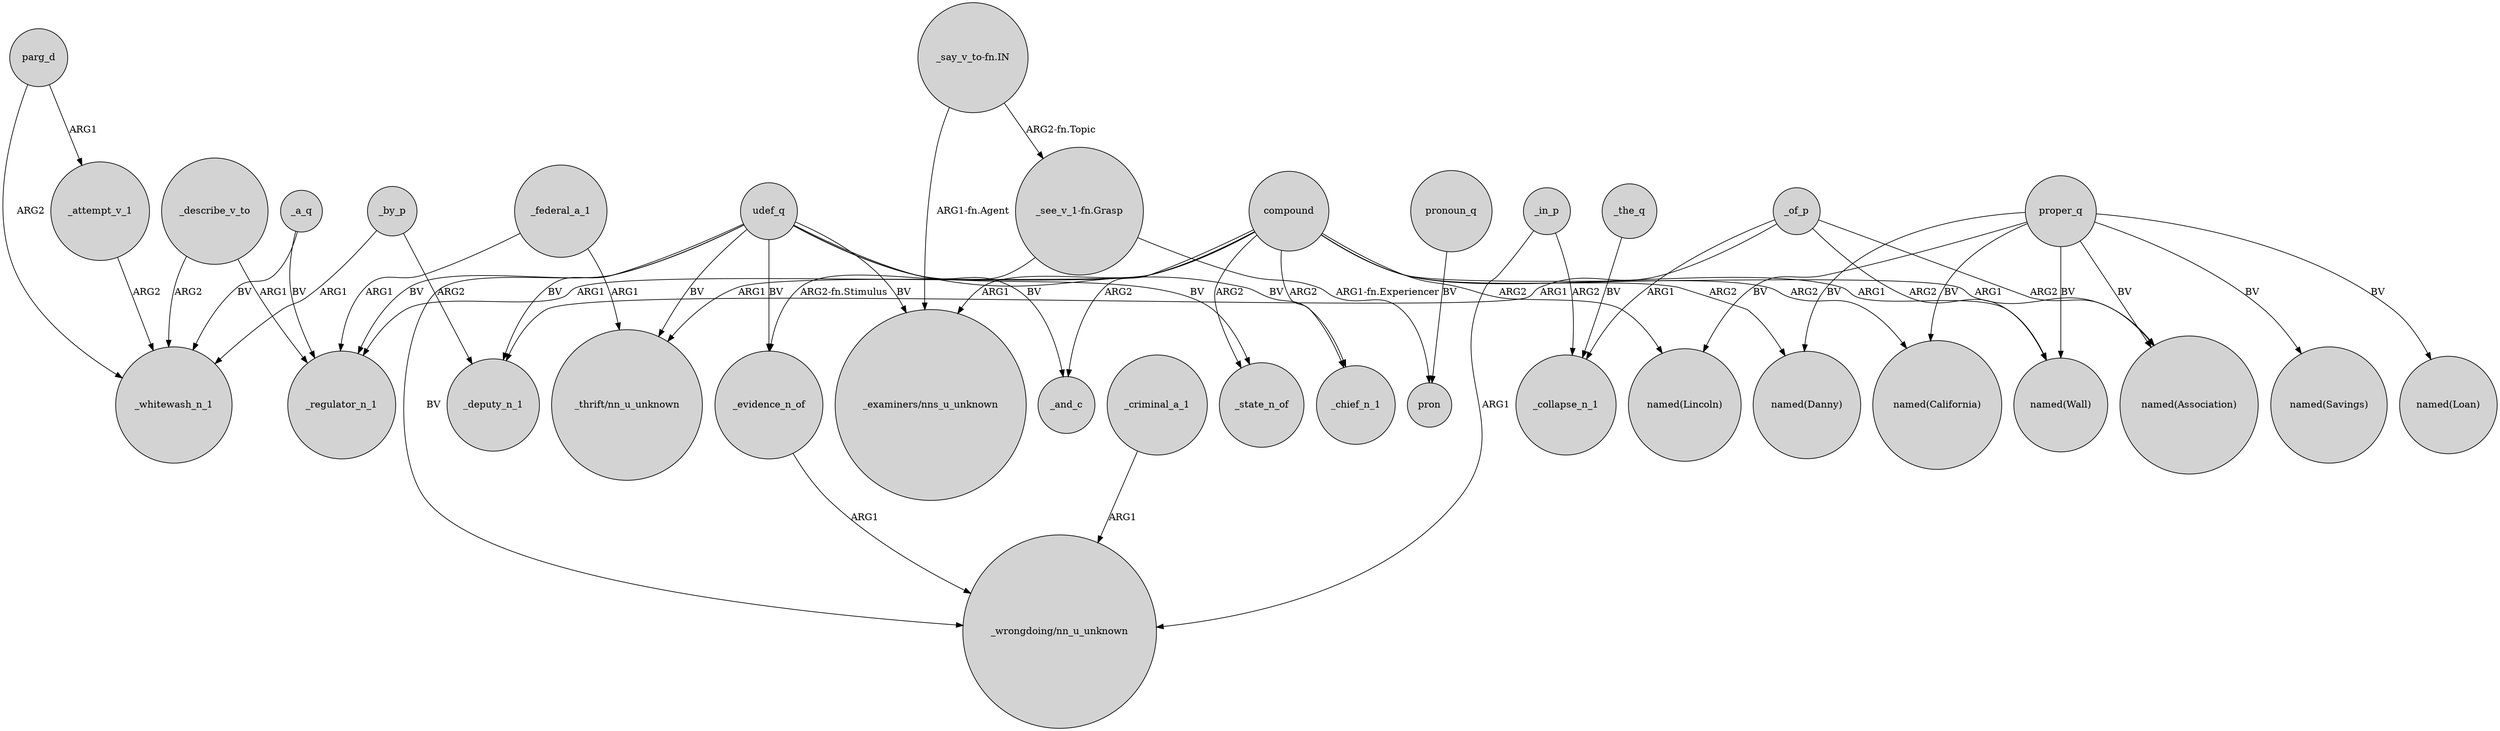 digraph {
	node [shape=circle style=filled]
	_of_p -> "named(Wall)" [label=ARG2]
	parg_d -> _whitewash_n_1 [label=ARG2]
	_attempt_v_1 -> _whitewash_n_1 [label=ARG2]
	_federal_a_1 -> _regulator_n_1 [label=ARG1]
	_the_q -> _collapse_n_1 [label=BV]
	compound -> "named(Lincoln)" [label=ARG2]
	_of_p -> _deputy_n_1 [label=ARG1]
	proper_q -> "named(Wall)" [label=BV]
	udef_q -> "_examiners/nns_u_unknown" [label=BV]
	udef_q -> _state_n_of [label=BV]
	"_see_v_1-fn.Grasp" -> _evidence_n_of [label="ARG2-fn.Stimulus"]
	_a_q -> _regulator_n_1 [label=BV]
	proper_q -> "named(California)" [label=BV]
	udef_q -> _evidence_n_of [label=BV]
	compound -> _state_n_of [label=ARG2]
	"_say_v_to-fn.IN" -> "_see_v_1-fn.Grasp" [label="ARG2-fn.Topic"]
	_evidence_n_of -> "_wrongdoing/nn_u_unknown" [label=ARG1]
	_describe_v_to -> _regulator_n_1 [label=ARG1]
	compound -> "named(Wall)" [label=ARG1]
	compound -> _chief_n_1 [label=ARG2]
	proper_q -> "named(Lincoln)" [label=BV]
	pronoun_q -> pron [label=BV]
	_federal_a_1 -> "_thrift/nn_u_unknown" [label=ARG1]
	compound -> _and_c [label=ARG2]
	udef_q -> _deputy_n_1 [label=BV]
	_of_p -> _collapse_n_1 [label=ARG1]
	udef_q -> _chief_n_1 [label=BV]
	"_say_v_to-fn.IN" -> "_examiners/nns_u_unknown" [label="ARG1-fn.Agent"]
	udef_q -> "_thrift/nn_u_unknown" [label=BV]
	udef_q -> "_wrongdoing/nn_u_unknown" [label=BV]
	_describe_v_to -> _whitewash_n_1 [label=ARG2]
	_of_p -> "named(Association)" [label=ARG2]
	_by_p -> _whitewash_n_1 [label=ARG1]
	_a_q -> _whitewash_n_1 [label=BV]
	_by_p -> _deputy_n_1 [label=ARG2]
	_criminal_a_1 -> "_wrongdoing/nn_u_unknown" [label=ARG1]
	proper_q -> "named(Association)" [label=BV]
	compound -> "named(Danny)" [label=ARG2]
	_in_p -> _collapse_n_1 [label=ARG2]
	proper_q -> "named(Savings)" [label=BV]
	compound -> "named(California)" [label=ARG2]
	proper_q -> "named(Danny)" [label=BV]
	parg_d -> _attempt_v_1 [label=ARG1]
	compound -> "_examiners/nns_u_unknown" [label=ARG1]
	_in_p -> "_wrongdoing/nn_u_unknown" [label=ARG1]
	"_see_v_1-fn.Grasp" -> pron [label="ARG1-fn.Experiencer"]
	proper_q -> "named(Loan)" [label=BV]
	compound -> "named(Association)" [label=ARG1]
	compound -> _regulator_n_1 [label=ARG1]
	udef_q -> _and_c [label=BV]
	udef_q -> _regulator_n_1 [label=BV]
	compound -> "_thrift/nn_u_unknown" [label=ARG1]
}
